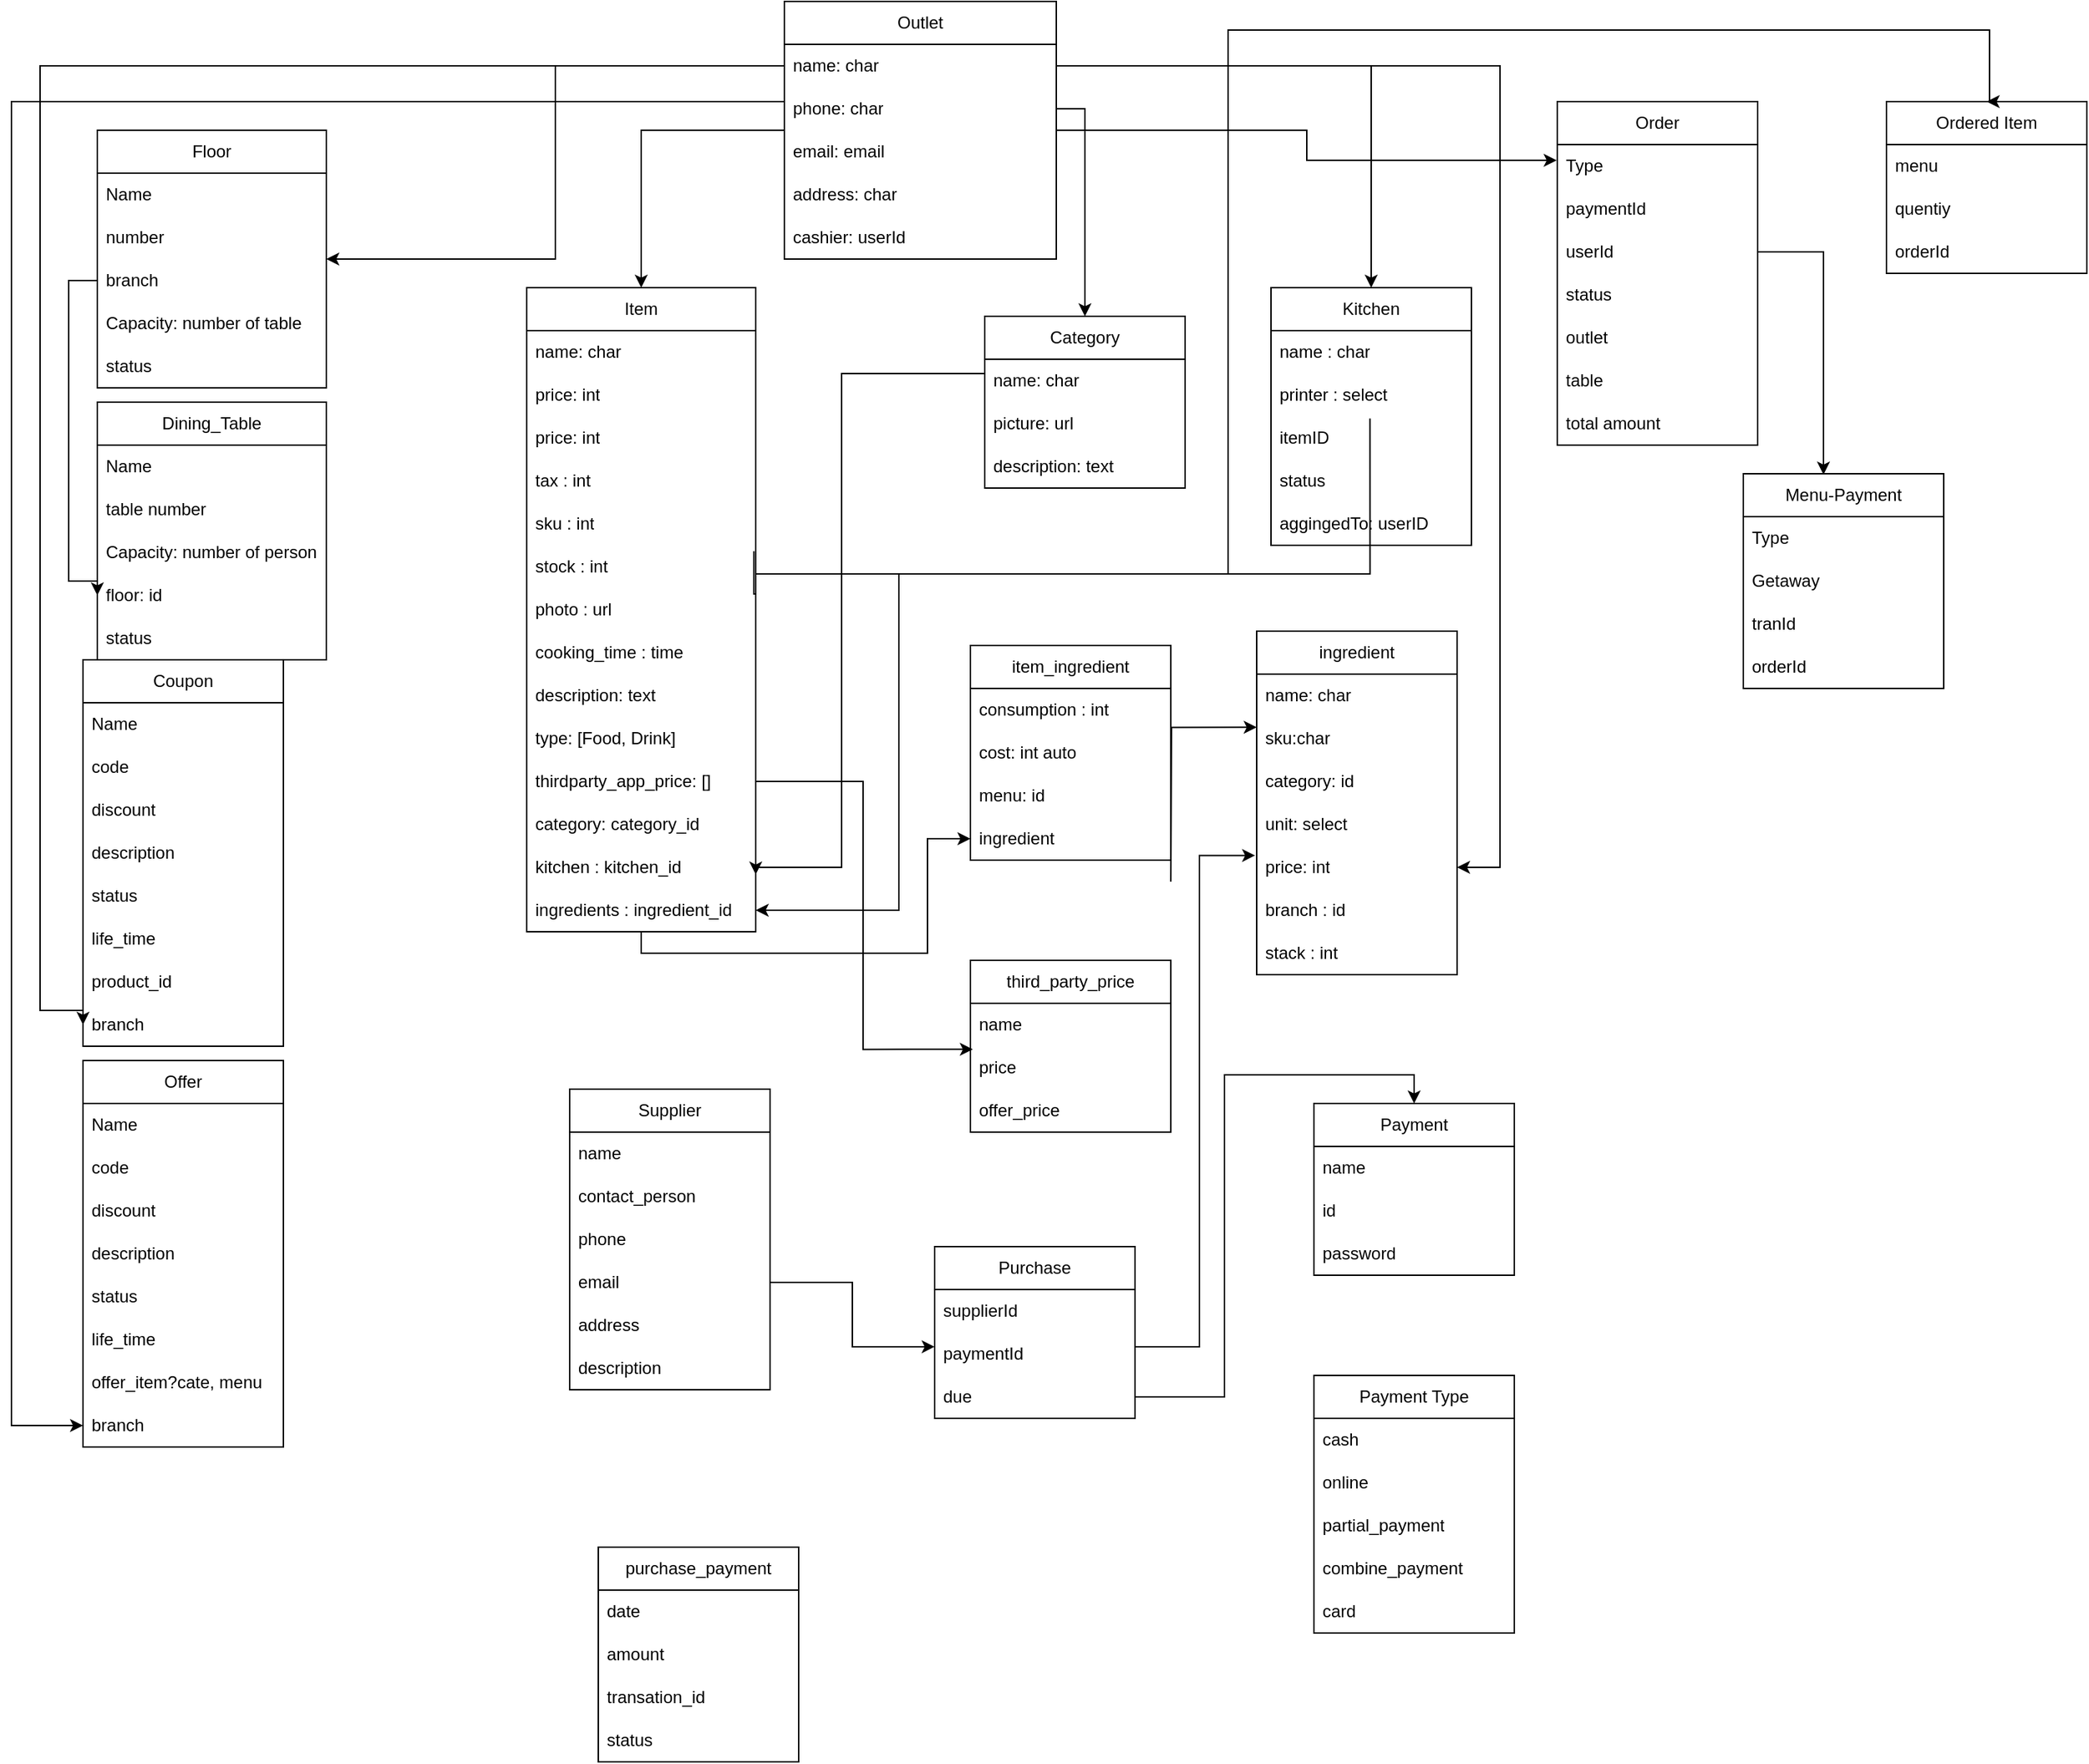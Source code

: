 <mxfile version="12.2.4" pages="1"><diagram id="VseX-u0YdICdjKdURiqb" name="Page-1"><mxGraphModel dx="3876" dy="1917" grid="1" gridSize="10" guides="1" tooltips="1" connect="1" arrows="1" fold="1" page="1" pageScale="1" pageWidth="850" pageHeight="1100" math="0" shadow="0"><root><mxCell id="0"/><mxCell id="1" parent="0"/><mxCell id="57aVA5N-vTUJnVO-xBz3-31" style="edgeStyle=orthogonalEdgeStyle;rounded=0;orthogonalLoop=1;jettySize=auto;html=1;entryX=0.5;entryY=0;entryDx=0;entryDy=0;" parent="1" source="57aVA5N-vTUJnVO-xBz3-1" target="57aVA5N-vTUJnVO-xBz3-5" edge="1"><mxGeometry relative="1" as="geometry"/></mxCell><mxCell id="LY6xaRjjaIGbpahCpAbX-45" style="edgeStyle=orthogonalEdgeStyle;rounded=0;orthogonalLoop=1;jettySize=auto;html=1;entryX=0;entryY=0.5;entryDx=0;entryDy=0;" parent="1" source="57aVA5N-vTUJnVO-xBz3-1" target="LY6xaRjjaIGbpahCpAbX-43" edge="1"><mxGeometry relative="1" as="geometry"><Array as="points"><mxPoint x="-630" y="110"/><mxPoint x="-630" y="1035"/></Array></mxGeometry></mxCell><mxCell id="LY6xaRjjaIGbpahCpAbX-70" style="edgeStyle=orthogonalEdgeStyle;rounded=0;orthogonalLoop=1;jettySize=auto;html=1;entryX=-0.003;entryY=0.171;entryDx=0;entryDy=0;entryPerimeter=0;" parent="1" source="57aVA5N-vTUJnVO-xBz3-1" target="LY6xaRjjaIGbpahCpAbX-52" edge="1"><mxGeometry relative="1" as="geometry"><mxPoint x="470" y="140" as="targetPoint"/></mxGeometry></mxCell><mxCell id="57aVA5N-vTUJnVO-xBz3-1" value="Outlet" style="swimlane;fontStyle=0;childLayout=stackLayout;horizontal=1;startSize=30;horizontalStack=0;resizeParent=1;resizeParentMax=0;resizeLast=0;collapsible=1;marginBottom=0;whiteSpace=wrap;html=1;" parent="1" vertex="1"><mxGeometry x="-90" y="40" width="190" height="180" as="geometry"/></mxCell><mxCell id="57aVA5N-vTUJnVO-xBz3-3" value="name: char" style="text;strokeColor=none;fillColor=none;align=left;verticalAlign=middle;spacingLeft=4;spacingRight=4;overflow=hidden;points=[[0,0.5],[1,0.5]];portConstraint=eastwest;rotatable=0;whiteSpace=wrap;html=1;" parent="57aVA5N-vTUJnVO-xBz3-1" vertex="1"><mxGeometry y="30" width="190" height="30" as="geometry"/></mxCell><mxCell id="57aVA5N-vTUJnVO-xBz3-4" value="phone: char" style="text;strokeColor=none;fillColor=none;align=left;verticalAlign=middle;spacingLeft=4;spacingRight=4;overflow=hidden;points=[[0,0.5],[1,0.5]];portConstraint=eastwest;rotatable=0;whiteSpace=wrap;html=1;" parent="57aVA5N-vTUJnVO-xBz3-1" vertex="1"><mxGeometry y="60" width="190" height="30" as="geometry"/></mxCell><mxCell id="57aVA5N-vTUJnVO-xBz3-77" value="email: email" style="text;strokeColor=none;fillColor=none;align=left;verticalAlign=middle;spacingLeft=4;spacingRight=4;overflow=hidden;points=[[0,0.5],[1,0.5]];portConstraint=eastwest;rotatable=0;whiteSpace=wrap;html=1;" parent="57aVA5N-vTUJnVO-xBz3-1" vertex="1"><mxGeometry y="90" width="190" height="30" as="geometry"/></mxCell><mxCell id="57aVA5N-vTUJnVO-xBz3-76" value="address: char&amp;nbsp;" style="text;strokeColor=none;fillColor=none;align=left;verticalAlign=middle;spacingLeft=4;spacingRight=4;overflow=hidden;points=[[0,0.5],[1,0.5]];portConstraint=eastwest;rotatable=0;whiteSpace=wrap;html=1;" parent="57aVA5N-vTUJnVO-xBz3-1" vertex="1"><mxGeometry y="120" width="190" height="30" as="geometry"/></mxCell><mxCell id="57aVA5N-vTUJnVO-xBz3-78" value="cashier: userId" style="text;strokeColor=none;fillColor=none;align=left;verticalAlign=middle;spacingLeft=4;spacingRight=4;overflow=hidden;points=[[0,0.5],[1,0.5]];portConstraint=eastwest;rotatable=0;whiteSpace=wrap;html=1;" parent="57aVA5N-vTUJnVO-xBz3-1" vertex="1"><mxGeometry y="150" width="190" height="30" as="geometry"/></mxCell><mxCell id="57aVA5N-vTUJnVO-xBz3-5" value="Item" style="swimlane;fontStyle=0;childLayout=stackLayout;horizontal=1;startSize=30;horizontalStack=0;resizeParent=1;resizeParentMax=0;resizeLast=0;collapsible=1;marginBottom=0;whiteSpace=wrap;html=1;" parent="1" vertex="1"><mxGeometry x="-270" y="240" width="160" height="450" as="geometry"/></mxCell><mxCell id="57aVA5N-vTUJnVO-xBz3-7" value="name: char" style="text;strokeColor=none;fillColor=none;align=left;verticalAlign=middle;spacingLeft=4;spacingRight=4;overflow=hidden;points=[[0,0.5],[1,0.5]];portConstraint=eastwest;rotatable=0;whiteSpace=wrap;html=1;" parent="57aVA5N-vTUJnVO-xBz3-5" vertex="1"><mxGeometry y="30" width="160" height="30" as="geometry"/></mxCell><mxCell id="57aVA5N-vTUJnVO-xBz3-8" value="price: int" style="text;strokeColor=none;fillColor=none;align=left;verticalAlign=middle;spacingLeft=4;spacingRight=4;overflow=hidden;points=[[0,0.5],[1,0.5]];portConstraint=eastwest;rotatable=0;whiteSpace=wrap;html=1;" parent="57aVA5N-vTUJnVO-xBz3-5" vertex="1"><mxGeometry y="60" width="160" height="30" as="geometry"/></mxCell><mxCell id="57aVA5N-vTUJnVO-xBz3-43" value="price: int" style="text;strokeColor=none;fillColor=none;align=left;verticalAlign=middle;spacingLeft=4;spacingRight=4;overflow=hidden;points=[[0,0.5],[1,0.5]];portConstraint=eastwest;rotatable=0;whiteSpace=wrap;html=1;" parent="57aVA5N-vTUJnVO-xBz3-5" vertex="1"><mxGeometry y="90" width="160" height="30" as="geometry"/></mxCell><mxCell id="57aVA5N-vTUJnVO-xBz3-46" value="tax : int" style="text;strokeColor=none;fillColor=none;align=left;verticalAlign=middle;spacingLeft=4;spacingRight=4;overflow=hidden;points=[[0,0.5],[1,0.5]];portConstraint=eastwest;rotatable=0;whiteSpace=wrap;html=1;" parent="57aVA5N-vTUJnVO-xBz3-5" vertex="1"><mxGeometry y="120" width="160" height="30" as="geometry"/></mxCell><mxCell id="57aVA5N-vTUJnVO-xBz3-48" value="sku : int" style="text;strokeColor=none;fillColor=none;align=left;verticalAlign=middle;spacingLeft=4;spacingRight=4;overflow=hidden;points=[[0,0.5],[1,0.5]];portConstraint=eastwest;rotatable=0;whiteSpace=wrap;html=1;" parent="57aVA5N-vTUJnVO-xBz3-5" vertex="1"><mxGeometry y="150" width="160" height="30" as="geometry"/></mxCell><mxCell id="57aVA5N-vTUJnVO-xBz3-58" value="stock : int" style="text;strokeColor=none;fillColor=none;align=left;verticalAlign=middle;spacingLeft=4;spacingRight=4;overflow=hidden;points=[[0,0.5],[1,0.5]];portConstraint=eastwest;rotatable=0;whiteSpace=wrap;html=1;" parent="57aVA5N-vTUJnVO-xBz3-5" vertex="1"><mxGeometry y="180" width="160" height="30" as="geometry"/></mxCell><mxCell id="57aVA5N-vTUJnVO-xBz3-59" value="photo : url" style="text;strokeColor=none;fillColor=none;align=left;verticalAlign=middle;spacingLeft=4;spacingRight=4;overflow=hidden;points=[[0,0.5],[1,0.5]];portConstraint=eastwest;rotatable=0;whiteSpace=wrap;html=1;" parent="57aVA5N-vTUJnVO-xBz3-5" vertex="1"><mxGeometry y="210" width="160" height="30" as="geometry"/></mxCell><mxCell id="57aVA5N-vTUJnVO-xBz3-60" value="cooking_time : time&amp;nbsp;" style="text;strokeColor=none;fillColor=none;align=left;verticalAlign=middle;spacingLeft=4;spacingRight=4;overflow=hidden;points=[[0,0.5],[1,0.5]];portConstraint=eastwest;rotatable=0;whiteSpace=wrap;html=1;" parent="57aVA5N-vTUJnVO-xBz3-5" vertex="1"><mxGeometry y="240" width="160" height="30" as="geometry"/></mxCell><mxCell id="57aVA5N-vTUJnVO-xBz3-62" value="description: text" style="text;strokeColor=none;fillColor=none;align=left;verticalAlign=middle;spacingLeft=4;spacingRight=4;overflow=hidden;points=[[0,0.5],[1,0.5]];portConstraint=eastwest;rotatable=0;whiteSpace=wrap;html=1;" parent="57aVA5N-vTUJnVO-xBz3-5" vertex="1"><mxGeometry y="270" width="160" height="30" as="geometry"/></mxCell><mxCell id="LY6xaRjjaIGbpahCpAbX-80" value="type: [Food, Drink]" style="text;strokeColor=none;fillColor=none;align=left;verticalAlign=middle;spacingLeft=4;spacingRight=4;overflow=hidden;points=[[0,0.5],[1,0.5]];portConstraint=eastwest;rotatable=0;whiteSpace=wrap;html=1;" parent="57aVA5N-vTUJnVO-xBz3-5" vertex="1"><mxGeometry y="300" width="160" height="30" as="geometry"/></mxCell><mxCell id="57aVA5N-vTUJnVO-xBz3-45" value="thirdparty_app_price: []" style="text;strokeColor=none;fillColor=none;align=left;verticalAlign=middle;spacingLeft=4;spacingRight=4;overflow=hidden;points=[[0,0.5],[1,0.5]];portConstraint=eastwest;rotatable=0;whiteSpace=wrap;html=1;" parent="57aVA5N-vTUJnVO-xBz3-5" vertex="1"><mxGeometry y="330" width="160" height="30" as="geometry"/></mxCell><mxCell id="57aVA5N-vTUJnVO-xBz3-61" value="category: category_id" style="text;strokeColor=none;fillColor=none;align=left;verticalAlign=middle;spacingLeft=4;spacingRight=4;overflow=hidden;points=[[0,0.5],[1,0.5]];portConstraint=eastwest;rotatable=0;whiteSpace=wrap;html=1;" parent="57aVA5N-vTUJnVO-xBz3-5" vertex="1"><mxGeometry y="360" width="160" height="30" as="geometry"/></mxCell><mxCell id="57aVA5N-vTUJnVO-xBz3-63" value="kitchen : kitchen_id" style="text;strokeColor=none;fillColor=none;align=left;verticalAlign=middle;spacingLeft=4;spacingRight=4;overflow=hidden;points=[[0,0.5],[1,0.5]];portConstraint=eastwest;rotatable=0;whiteSpace=wrap;html=1;" parent="57aVA5N-vTUJnVO-xBz3-5" vertex="1"><mxGeometry y="390" width="160" height="30" as="geometry"/></mxCell><mxCell id="57aVA5N-vTUJnVO-xBz3-64" value="ingredients&amp;nbsp;: ingredient_id" style="text;strokeColor=none;fillColor=none;align=left;verticalAlign=middle;spacingLeft=4;spacingRight=4;overflow=hidden;points=[[0,0.5],[1,0.5]];portConstraint=eastwest;rotatable=0;whiteSpace=wrap;html=1;" parent="57aVA5N-vTUJnVO-xBz3-5" vertex="1"><mxGeometry y="420" width="160" height="30" as="geometry"/></mxCell><mxCell id="57aVA5N-vTUJnVO-xBz3-30" style="edgeStyle=orthogonalEdgeStyle;rounded=0;orthogonalLoop=1;jettySize=auto;html=1;entryX=1;entryY=0.667;entryDx=0;entryDy=0;entryPerimeter=0;" parent="1" source="57aVA5N-vTUJnVO-xBz3-13" target="57aVA5N-vTUJnVO-xBz3-63" edge="1"><mxGeometry relative="1" as="geometry"><mxPoint x="-120" y="300" as="targetPoint"/><Array as="points"><mxPoint x="-50" y="300"/><mxPoint x="-50" y="645"/><mxPoint x="-110" y="645"/></Array></mxGeometry></mxCell><mxCell id="57aVA5N-vTUJnVO-xBz3-13" value="Category" style="swimlane;fontStyle=0;childLayout=stackLayout;horizontal=1;startSize=30;horizontalStack=0;resizeParent=1;resizeParentMax=0;resizeLast=0;collapsible=1;marginBottom=0;whiteSpace=wrap;html=1;" parent="1" vertex="1"><mxGeometry x="50" y="260" width="140" height="120" as="geometry"/></mxCell><mxCell id="57aVA5N-vTUJnVO-xBz3-15" value="name: char" style="text;strokeColor=none;fillColor=none;align=left;verticalAlign=middle;spacingLeft=4;spacingRight=4;overflow=hidden;points=[[0,0.5],[1,0.5]];portConstraint=eastwest;rotatable=0;whiteSpace=wrap;html=1;" parent="57aVA5N-vTUJnVO-xBz3-13" vertex="1"><mxGeometry y="30" width="140" height="30" as="geometry"/></mxCell><mxCell id="57aVA5N-vTUJnVO-xBz3-16" value="picture: url" style="text;strokeColor=none;fillColor=none;align=left;verticalAlign=middle;spacingLeft=4;spacingRight=4;overflow=hidden;points=[[0,0.5],[1,0.5]];portConstraint=eastwest;rotatable=0;whiteSpace=wrap;html=1;" parent="57aVA5N-vTUJnVO-xBz3-13" vertex="1"><mxGeometry y="60" width="140" height="30" as="geometry"/></mxCell><mxCell id="57aVA5N-vTUJnVO-xBz3-65" value="description: text" style="text;strokeColor=none;fillColor=none;align=left;verticalAlign=middle;spacingLeft=4;spacingRight=4;overflow=hidden;points=[[0,0.5],[1,0.5]];portConstraint=eastwest;rotatable=0;whiteSpace=wrap;html=1;" parent="57aVA5N-vTUJnVO-xBz3-13" vertex="1"><mxGeometry y="90" width="140" height="30" as="geometry"/></mxCell><mxCell id="57aVA5N-vTUJnVO-xBz3-25" value="Kitchen" style="swimlane;fontStyle=0;childLayout=stackLayout;horizontal=1;startSize=30;horizontalStack=0;resizeParent=1;resizeParentMax=0;resizeLast=0;collapsible=1;marginBottom=0;whiteSpace=wrap;html=1;" parent="1" vertex="1"><mxGeometry x="250" y="240" width="140" height="180" as="geometry"/></mxCell><mxCell id="57aVA5N-vTUJnVO-xBz3-27" value="name : char" style="text;strokeColor=none;fillColor=none;align=left;verticalAlign=middle;spacingLeft=4;spacingRight=4;overflow=hidden;points=[[0,0.5],[1,0.5]];portConstraint=eastwest;rotatable=0;whiteSpace=wrap;html=1;" parent="57aVA5N-vTUJnVO-xBz3-25" vertex="1"><mxGeometry y="30" width="140" height="30" as="geometry"/></mxCell><mxCell id="57aVA5N-vTUJnVO-xBz3-28" value="printer : select&amp;nbsp;" style="text;strokeColor=none;fillColor=none;align=left;verticalAlign=middle;spacingLeft=4;spacingRight=4;overflow=hidden;points=[[0,0.5],[1,0.5]];portConstraint=eastwest;rotatable=0;whiteSpace=wrap;html=1;" parent="57aVA5N-vTUJnVO-xBz3-25" vertex="1"><mxGeometry y="60" width="140" height="30" as="geometry"/></mxCell><mxCell id="LY6xaRjjaIGbpahCpAbX-94" value="itemID" style="text;strokeColor=none;fillColor=none;align=left;verticalAlign=middle;spacingLeft=4;spacingRight=4;overflow=hidden;points=[[0,0.5],[1,0.5]];portConstraint=eastwest;rotatable=0;whiteSpace=wrap;html=1;" parent="57aVA5N-vTUJnVO-xBz3-25" vertex="1"><mxGeometry y="90" width="140" height="30" as="geometry"/></mxCell><mxCell id="LY6xaRjjaIGbpahCpAbX-95" value="status&amp;nbsp;" style="text;strokeColor=none;fillColor=none;align=left;verticalAlign=middle;spacingLeft=4;spacingRight=4;overflow=hidden;points=[[0,0.5],[1,0.5]];portConstraint=eastwest;rotatable=0;whiteSpace=wrap;html=1;" parent="57aVA5N-vTUJnVO-xBz3-25" vertex="1"><mxGeometry y="120" width="140" height="30" as="geometry"/></mxCell><mxCell id="LY6xaRjjaIGbpahCpAbX-96" value="aggingedTo: userID" style="text;strokeColor=none;fillColor=none;align=left;verticalAlign=middle;spacingLeft=4;spacingRight=4;overflow=hidden;points=[[0,0.5],[1,0.5]];portConstraint=eastwest;rotatable=0;whiteSpace=wrap;html=1;" parent="57aVA5N-vTUJnVO-xBz3-25" vertex="1"><mxGeometry y="150" width="140" height="30" as="geometry"/></mxCell><mxCell id="57aVA5N-vTUJnVO-xBz3-32" style="edgeStyle=orthogonalEdgeStyle;rounded=0;orthogonalLoop=1;jettySize=auto;html=1;entryX=0.5;entryY=0;entryDx=0;entryDy=0;" parent="1" source="57aVA5N-vTUJnVO-xBz3-4" target="57aVA5N-vTUJnVO-xBz3-13" edge="1"><mxGeometry relative="1" as="geometry"/></mxCell><mxCell id="57aVA5N-vTUJnVO-xBz3-33" style="edgeStyle=orthogonalEdgeStyle;rounded=0;orthogonalLoop=1;jettySize=auto;html=1;entryX=0.5;entryY=0;entryDx=0;entryDy=0;" parent="1" source="57aVA5N-vTUJnVO-xBz3-3" target="57aVA5N-vTUJnVO-xBz3-25" edge="1"><mxGeometry relative="1" as="geometry"/></mxCell><mxCell id="57aVA5N-vTUJnVO-xBz3-67" style="edgeStyle=orthogonalEdgeStyle;rounded=0;orthogonalLoop=1;jettySize=auto;html=1;entryX=1;entryY=0.5;entryDx=0;entryDy=0;exitX=0.494;exitY=1.044;exitDx=0;exitDy=0;exitPerimeter=0;" parent="1" source="57aVA5N-vTUJnVO-xBz3-28" target="57aVA5N-vTUJnVO-xBz3-64" edge="1"><mxGeometry relative="1" as="geometry"><mxPoint x="320" y="370" as="sourcePoint"/><Array as="points"><mxPoint x="319" y="440"/><mxPoint x="-10" y="440"/><mxPoint x="-10" y="675"/></Array></mxGeometry></mxCell><mxCell id="57aVA5N-vTUJnVO-xBz3-68" value="item_ingredient" style="swimlane;fontStyle=0;childLayout=stackLayout;horizontal=1;startSize=30;horizontalStack=0;resizeParent=1;resizeParentMax=0;resizeLast=0;collapsible=1;marginBottom=0;whiteSpace=wrap;html=1;" parent="1" vertex="1"><mxGeometry x="40" y="490" width="140" height="150" as="geometry"/></mxCell><mxCell id="Fa9XCXrDGO7UmIGYW3oG-13" value="consumption : int" style="text;strokeColor=none;fillColor=none;align=left;verticalAlign=middle;spacingLeft=4;spacingRight=4;overflow=hidden;points=[[0,0.5],[1,0.5]];portConstraint=eastwest;rotatable=0;whiteSpace=wrap;html=1;" parent="57aVA5N-vTUJnVO-xBz3-68" vertex="1"><mxGeometry y="30" width="140" height="30" as="geometry"/></mxCell><mxCell id="Fa9XCXrDGO7UmIGYW3oG-14" value="cost: int auto" style="text;strokeColor=none;fillColor=none;align=left;verticalAlign=middle;spacingLeft=4;spacingRight=4;overflow=hidden;points=[[0,0.5],[1,0.5]];portConstraint=eastwest;rotatable=0;whiteSpace=wrap;html=1;" parent="57aVA5N-vTUJnVO-xBz3-68" vertex="1"><mxGeometry y="60" width="140" height="30" as="geometry"/></mxCell><mxCell id="Fa9XCXrDGO7UmIGYW3oG-15" value="menu: id" style="text;strokeColor=none;fillColor=none;align=left;verticalAlign=middle;spacingLeft=4;spacingRight=4;overflow=hidden;points=[[0,0.5],[1,0.5]];portConstraint=eastwest;rotatable=0;whiteSpace=wrap;html=1;" parent="57aVA5N-vTUJnVO-xBz3-68" vertex="1"><mxGeometry y="90" width="140" height="30" as="geometry"/></mxCell><mxCell id="Fa9XCXrDGO7UmIGYW3oG-17" value="ingredient&amp;nbsp;" style="text;strokeColor=none;fillColor=none;align=left;verticalAlign=middle;spacingLeft=4;spacingRight=4;overflow=hidden;points=[[0,0.5],[1,0.5]];portConstraint=eastwest;rotatable=0;whiteSpace=wrap;html=1;" parent="57aVA5N-vTUJnVO-xBz3-68" vertex="1"><mxGeometry y="120" width="140" height="30" as="geometry"/></mxCell><mxCell id="57aVA5N-vTUJnVO-xBz3-72" value="ingredient" style="swimlane;fontStyle=0;childLayout=stackLayout;horizontal=1;startSize=30;horizontalStack=0;resizeParent=1;resizeParentMax=0;resizeLast=0;collapsible=1;marginBottom=0;whiteSpace=wrap;html=1;" parent="1" vertex="1"><mxGeometry x="240" y="480" width="140" height="240" as="geometry"/></mxCell><mxCell id="57aVA5N-vTUJnVO-xBz3-74" value="name: char" style="text;strokeColor=none;fillColor=none;align=left;verticalAlign=middle;spacingLeft=4;spacingRight=4;overflow=hidden;points=[[0,0.5],[1,0.5]];portConstraint=eastwest;rotatable=0;whiteSpace=wrap;html=1;" parent="57aVA5N-vTUJnVO-xBz3-72" vertex="1"><mxGeometry y="30" width="140" height="30" as="geometry"/></mxCell><mxCell id="57aVA5N-vTUJnVO-xBz3-75" value="sku:char&amp;nbsp;" style="text;strokeColor=none;fillColor=none;align=left;verticalAlign=middle;spacingLeft=4;spacingRight=4;overflow=hidden;points=[[0,0.5],[1,0.5]];portConstraint=eastwest;rotatable=0;whiteSpace=wrap;html=1;" parent="57aVA5N-vTUJnVO-xBz3-72" vertex="1"><mxGeometry y="60" width="140" height="30" as="geometry"/></mxCell><mxCell id="57aVA5N-vTUJnVO-xBz3-79" value="category: id" style="text;strokeColor=none;fillColor=none;align=left;verticalAlign=middle;spacingLeft=4;spacingRight=4;overflow=hidden;points=[[0,0.5],[1,0.5]];portConstraint=eastwest;rotatable=0;whiteSpace=wrap;html=1;" parent="57aVA5N-vTUJnVO-xBz3-72" vertex="1"><mxGeometry y="90" width="140" height="30" as="geometry"/></mxCell><mxCell id="57aVA5N-vTUJnVO-xBz3-80" value="unit: select&amp;nbsp;" style="text;strokeColor=none;fillColor=none;align=left;verticalAlign=middle;spacingLeft=4;spacingRight=4;overflow=hidden;points=[[0,0.5],[1,0.5]];portConstraint=eastwest;rotatable=0;whiteSpace=wrap;html=1;" parent="57aVA5N-vTUJnVO-xBz3-72" vertex="1"><mxGeometry y="120" width="140" height="30" as="geometry"/></mxCell><mxCell id="57aVA5N-vTUJnVO-xBz3-81" value="price: int" style="text;strokeColor=none;fillColor=none;align=left;verticalAlign=middle;spacingLeft=4;spacingRight=4;overflow=hidden;points=[[0,0.5],[1,0.5]];portConstraint=eastwest;rotatable=0;whiteSpace=wrap;html=1;" parent="57aVA5N-vTUJnVO-xBz3-72" vertex="1"><mxGeometry y="150" width="140" height="30" as="geometry"/></mxCell><mxCell id="57aVA5N-vTUJnVO-xBz3-88" value="branch : id" style="text;strokeColor=none;fillColor=none;align=left;verticalAlign=middle;spacingLeft=4;spacingRight=4;overflow=hidden;points=[[0,0.5],[1,0.5]];portConstraint=eastwest;rotatable=0;whiteSpace=wrap;html=1;" parent="57aVA5N-vTUJnVO-xBz3-72" vertex="1"><mxGeometry y="180" width="140" height="30" as="geometry"/></mxCell><mxCell id="57aVA5N-vTUJnVO-xBz3-89" value="stack : int" style="text;strokeColor=none;fillColor=none;align=left;verticalAlign=middle;spacingLeft=4;spacingRight=4;overflow=hidden;points=[[0,0.5],[1,0.5]];portConstraint=eastwest;rotatable=0;whiteSpace=wrap;html=1;" parent="57aVA5N-vTUJnVO-xBz3-72" vertex="1"><mxGeometry y="210" width="140" height="30" as="geometry"/></mxCell><mxCell id="57aVA5N-vTUJnVO-xBz3-84" style="edgeStyle=orthogonalEdgeStyle;rounded=0;orthogonalLoop=1;jettySize=auto;html=1;entryX=0;entryY=0.5;entryDx=0;entryDy=0;" parent="1" source="57aVA5N-vTUJnVO-xBz3-64" edge="1"><mxGeometry relative="1" as="geometry"><Array as="points"><mxPoint x="10" y="705"/><mxPoint x="10" y="625"/></Array><mxPoint x="40" y="625" as="targetPoint"/></mxGeometry></mxCell><mxCell id="57aVA5N-vTUJnVO-xBz3-87" style="edgeStyle=orthogonalEdgeStyle;rounded=0;orthogonalLoop=1;jettySize=auto;html=1;entryX=1;entryY=0.5;entryDx=0;entryDy=0;" parent="1" target="57aVA5N-vTUJnVO-xBz3-81" edge="1"><mxGeometry relative="1" as="geometry"><Array as="points"><mxPoint x="410" y="85"/><mxPoint x="410" y="645"/></Array><mxPoint x="100" y="85" as="sourcePoint"/></mxGeometry></mxCell><mxCell id="57aVA5N-vTUJnVO-xBz3-94" value="Purchase" style="swimlane;fontStyle=0;childLayout=stackLayout;horizontal=1;startSize=30;horizontalStack=0;resizeParent=1;resizeParentMax=0;resizeLast=0;collapsible=1;marginBottom=0;whiteSpace=wrap;html=1;" parent="1" vertex="1"><mxGeometry x="15" y="910" width="140" height="120" as="geometry"/></mxCell><mxCell id="57aVA5N-vTUJnVO-xBz3-95" value="supplierId" style="text;strokeColor=none;fillColor=none;align=left;verticalAlign=middle;spacingLeft=4;spacingRight=4;overflow=hidden;points=[[0,0.5],[1,0.5]];portConstraint=eastwest;rotatable=0;whiteSpace=wrap;html=1;" parent="57aVA5N-vTUJnVO-xBz3-94" vertex="1"><mxGeometry y="30" width="140" height="30" as="geometry"/></mxCell><mxCell id="57aVA5N-vTUJnVO-xBz3-96" value="paymentId" style="text;strokeColor=none;fillColor=none;align=left;verticalAlign=middle;spacingLeft=4;spacingRight=4;overflow=hidden;points=[[0,0.5],[1,0.5]];portConstraint=eastwest;rotatable=0;whiteSpace=wrap;html=1;" parent="57aVA5N-vTUJnVO-xBz3-94" vertex="1"><mxGeometry y="60" width="140" height="30" as="geometry"/></mxCell><mxCell id="57aVA5N-vTUJnVO-xBz3-97" value="due" style="text;strokeColor=none;fillColor=none;align=left;verticalAlign=middle;spacingLeft=4;spacingRight=4;overflow=hidden;points=[[0,0.5],[1,0.5]];portConstraint=eastwest;rotatable=0;whiteSpace=wrap;html=1;" parent="57aVA5N-vTUJnVO-xBz3-94" vertex="1"><mxGeometry y="90" width="140" height="30" as="geometry"/></mxCell><mxCell id="57aVA5N-vTUJnVO-xBz3-104" value="Payment" style="swimlane;fontStyle=0;childLayout=stackLayout;horizontal=1;startSize=30;horizontalStack=0;resizeParent=1;resizeParentMax=0;resizeLast=0;collapsible=1;marginBottom=0;whiteSpace=wrap;html=1;" parent="1" vertex="1"><mxGeometry x="280" y="810" width="140" height="120" as="geometry"><mxRectangle x="690" y="810" width="90" height="30" as="alternateBounds"/></mxGeometry></mxCell><mxCell id="57aVA5N-vTUJnVO-xBz3-105" value="name" style="text;strokeColor=none;fillColor=none;align=left;verticalAlign=middle;spacingLeft=4;spacingRight=4;overflow=hidden;points=[[0,0.5],[1,0.5]];portConstraint=eastwest;rotatable=0;whiteSpace=wrap;html=1;" parent="57aVA5N-vTUJnVO-xBz3-104" vertex="1"><mxGeometry y="30" width="140" height="30" as="geometry"/></mxCell><mxCell id="Fa9XCXrDGO7UmIGYW3oG-50" value="id" style="text;strokeColor=none;fillColor=none;align=left;verticalAlign=middle;spacingLeft=4;spacingRight=4;overflow=hidden;points=[[0,0.5],[1,0.5]];portConstraint=eastwest;rotatable=0;whiteSpace=wrap;html=1;" parent="57aVA5N-vTUJnVO-xBz3-104" vertex="1"><mxGeometry y="60" width="140" height="30" as="geometry"/></mxCell><mxCell id="Fa9XCXrDGO7UmIGYW3oG-51" value="password" style="text;strokeColor=none;fillColor=none;align=left;verticalAlign=middle;spacingLeft=4;spacingRight=4;overflow=hidden;points=[[0,0.5],[1,0.5]];portConstraint=eastwest;rotatable=0;whiteSpace=wrap;html=1;" parent="57aVA5N-vTUJnVO-xBz3-104" vertex="1"><mxGeometry y="90" width="140" height="30" as="geometry"/></mxCell><mxCell id="57aVA5N-vTUJnVO-xBz3-108" style="edgeStyle=orthogonalEdgeStyle;rounded=0;orthogonalLoop=1;jettySize=auto;html=1;entryX=0.5;entryY=0;entryDx=0;entryDy=0;" parent="1" source="57aVA5N-vTUJnVO-xBz3-97" target="57aVA5N-vTUJnVO-xBz3-104" edge="1"><mxGeometry relative="1" as="geometry"/></mxCell><mxCell id="Fa9XCXrDGO7UmIGYW3oG-1" value="third_party_price" style="swimlane;fontStyle=0;childLayout=stackLayout;horizontal=1;startSize=30;horizontalStack=0;resizeParent=1;resizeParentMax=0;resizeLast=0;collapsible=1;marginBottom=0;whiteSpace=wrap;html=1;" parent="1" vertex="1"><mxGeometry x="40" y="710" width="140" height="120" as="geometry"/></mxCell><mxCell id="Fa9XCXrDGO7UmIGYW3oG-2" value="name" style="text;strokeColor=none;fillColor=none;align=left;verticalAlign=middle;spacingLeft=4;spacingRight=4;overflow=hidden;points=[[0,0.5],[1,0.5]];portConstraint=eastwest;rotatable=0;whiteSpace=wrap;html=1;" parent="Fa9XCXrDGO7UmIGYW3oG-1" vertex="1"><mxGeometry y="30" width="140" height="30" as="geometry"/></mxCell><mxCell id="Fa9XCXrDGO7UmIGYW3oG-4" value="price" style="text;strokeColor=none;fillColor=none;align=left;verticalAlign=middle;spacingLeft=4;spacingRight=4;overflow=hidden;points=[[0,0.5],[1,0.5]];portConstraint=eastwest;rotatable=0;whiteSpace=wrap;html=1;" parent="Fa9XCXrDGO7UmIGYW3oG-1" vertex="1"><mxGeometry y="60" width="140" height="30" as="geometry"/></mxCell><mxCell id="Fa9XCXrDGO7UmIGYW3oG-5" value="offer_price" style="text;strokeColor=none;fillColor=none;align=left;verticalAlign=middle;spacingLeft=4;spacingRight=4;overflow=hidden;points=[[0,0.5],[1,0.5]];portConstraint=eastwest;rotatable=0;whiteSpace=wrap;html=1;" parent="Fa9XCXrDGO7UmIGYW3oG-1" vertex="1"><mxGeometry y="90" width="140" height="30" as="geometry"/></mxCell><mxCell id="Fa9XCXrDGO7UmIGYW3oG-6" style="edgeStyle=orthogonalEdgeStyle;rounded=0;orthogonalLoop=1;jettySize=auto;html=1;entryX=0.012;entryY=0.072;entryDx=0;entryDy=0;entryPerimeter=0;" parent="1" source="57aVA5N-vTUJnVO-xBz3-45" target="Fa9XCXrDGO7UmIGYW3oG-4" edge="1"><mxGeometry relative="1" as="geometry"/></mxCell><mxCell id="Fa9XCXrDGO7UmIGYW3oG-7" style="edgeStyle=orthogonalEdgeStyle;rounded=0;orthogonalLoop=1;jettySize=auto;html=1;entryX=0;entryY=0.239;entryDx=0;entryDy=0;entryPerimeter=0;" parent="1" target="57aVA5N-vTUJnVO-xBz3-75" edge="1"><mxGeometry relative="1" as="geometry"><mxPoint x="180" y="655" as="sourcePoint"/></mxGeometry></mxCell><mxCell id="Fa9XCXrDGO7UmIGYW3oG-25" value="Supplier" style="swimlane;fontStyle=0;childLayout=stackLayout;horizontal=1;startSize=30;horizontalStack=0;resizeParent=1;resizeParentMax=0;resizeLast=0;collapsible=1;marginBottom=0;whiteSpace=wrap;html=1;" parent="1" vertex="1"><mxGeometry x="-240" y="800" width="140" height="210" as="geometry"/></mxCell><mxCell id="Fa9XCXrDGO7UmIGYW3oG-26" value="name" style="text;strokeColor=none;fillColor=none;align=left;verticalAlign=middle;spacingLeft=4;spacingRight=4;overflow=hidden;points=[[0,0.5],[1,0.5]];portConstraint=eastwest;rotatable=0;whiteSpace=wrap;html=1;" parent="Fa9XCXrDGO7UmIGYW3oG-25" vertex="1"><mxGeometry y="30" width="140" height="30" as="geometry"/></mxCell><mxCell id="Fa9XCXrDGO7UmIGYW3oG-27" value="contact_person" style="text;strokeColor=none;fillColor=none;align=left;verticalAlign=middle;spacingLeft=4;spacingRight=4;overflow=hidden;points=[[0,0.5],[1,0.5]];portConstraint=eastwest;rotatable=0;whiteSpace=wrap;html=1;" parent="Fa9XCXrDGO7UmIGYW3oG-25" vertex="1"><mxGeometry y="60" width="140" height="30" as="geometry"/></mxCell><mxCell id="Fa9XCXrDGO7UmIGYW3oG-28" value="phone" style="text;strokeColor=none;fillColor=none;align=left;verticalAlign=middle;spacingLeft=4;spacingRight=4;overflow=hidden;points=[[0,0.5],[1,0.5]];portConstraint=eastwest;rotatable=0;whiteSpace=wrap;html=1;" parent="Fa9XCXrDGO7UmIGYW3oG-25" vertex="1"><mxGeometry y="90" width="140" height="30" as="geometry"/></mxCell><mxCell id="Fa9XCXrDGO7UmIGYW3oG-29" value="email" style="text;strokeColor=none;fillColor=none;align=left;verticalAlign=middle;spacingLeft=4;spacingRight=4;overflow=hidden;points=[[0,0.5],[1,0.5]];portConstraint=eastwest;rotatable=0;whiteSpace=wrap;html=1;" parent="Fa9XCXrDGO7UmIGYW3oG-25" vertex="1"><mxGeometry y="120" width="140" height="30" as="geometry"/></mxCell><mxCell id="Fa9XCXrDGO7UmIGYW3oG-30" value="address" style="text;strokeColor=none;fillColor=none;align=left;verticalAlign=middle;spacingLeft=4;spacingRight=4;overflow=hidden;points=[[0,0.5],[1,0.5]];portConstraint=eastwest;rotatable=0;whiteSpace=wrap;html=1;" parent="Fa9XCXrDGO7UmIGYW3oG-25" vertex="1"><mxGeometry y="150" width="140" height="30" as="geometry"/></mxCell><mxCell id="Fa9XCXrDGO7UmIGYW3oG-31" value="description" style="text;strokeColor=none;fillColor=none;align=left;verticalAlign=middle;spacingLeft=4;spacingRight=4;overflow=hidden;points=[[0,0.5],[1,0.5]];portConstraint=eastwest;rotatable=0;whiteSpace=wrap;html=1;" parent="Fa9XCXrDGO7UmIGYW3oG-25" vertex="1"><mxGeometry y="180" width="140" height="30" as="geometry"/></mxCell><mxCell id="Fa9XCXrDGO7UmIGYW3oG-32" style="edgeStyle=orthogonalEdgeStyle;rounded=0;orthogonalLoop=1;jettySize=auto;html=1;entryX=0;entryY=0.333;entryDx=0;entryDy=0;entryPerimeter=0;" parent="1" source="Fa9XCXrDGO7UmIGYW3oG-29" target="57aVA5N-vTUJnVO-xBz3-96" edge="1"><mxGeometry relative="1" as="geometry"/></mxCell><mxCell id="Fa9XCXrDGO7UmIGYW3oG-34" style="edgeStyle=orthogonalEdgeStyle;rounded=0;orthogonalLoop=1;jettySize=auto;html=1;entryX=-0.008;entryY=0.224;entryDx=0;entryDy=0;entryPerimeter=0;" parent="1" source="57aVA5N-vTUJnVO-xBz3-94" target="57aVA5N-vTUJnVO-xBz3-81" edge="1"><mxGeometry relative="1" as="geometry"><mxPoint x="230" y="660" as="targetPoint"/><Array as="points"><mxPoint x="200" y="980"/><mxPoint x="200" y="637"/></Array></mxGeometry></mxCell><mxCell id="Fa9XCXrDGO7UmIGYW3oG-35" value="Payment Type" style="swimlane;fontStyle=0;childLayout=stackLayout;horizontal=1;startSize=30;horizontalStack=0;resizeParent=1;resizeParentMax=0;resizeLast=0;collapsible=1;marginBottom=0;whiteSpace=wrap;html=1;" parent="1" vertex="1"><mxGeometry x="280" y="1000" width="140" height="180" as="geometry"/></mxCell><mxCell id="Fa9XCXrDGO7UmIGYW3oG-37" value="cash" style="text;strokeColor=none;fillColor=none;align=left;verticalAlign=middle;spacingLeft=4;spacingRight=4;overflow=hidden;points=[[0,0.5],[1,0.5]];portConstraint=eastwest;rotatable=0;whiteSpace=wrap;html=1;" parent="Fa9XCXrDGO7UmIGYW3oG-35" vertex="1"><mxGeometry y="30" width="140" height="30" as="geometry"/></mxCell><mxCell id="Fa9XCXrDGO7UmIGYW3oG-39" value="online" style="text;strokeColor=none;fillColor=none;align=left;verticalAlign=middle;spacingLeft=4;spacingRight=4;overflow=hidden;points=[[0,0.5],[1,0.5]];portConstraint=eastwest;rotatable=0;whiteSpace=wrap;html=1;" parent="Fa9XCXrDGO7UmIGYW3oG-35" vertex="1"><mxGeometry y="60" width="140" height="30" as="geometry"/></mxCell><mxCell id="Fa9XCXrDGO7UmIGYW3oG-40" value="partial_payment" style="text;strokeColor=none;fillColor=none;align=left;verticalAlign=middle;spacingLeft=4;spacingRight=4;overflow=hidden;points=[[0,0.5],[1,0.5]];portConstraint=eastwest;rotatable=0;whiteSpace=wrap;html=1;" parent="Fa9XCXrDGO7UmIGYW3oG-35" vertex="1"><mxGeometry y="90" width="140" height="30" as="geometry"/></mxCell><mxCell id="Fa9XCXrDGO7UmIGYW3oG-41" value="combine_payment" style="text;strokeColor=none;fillColor=none;align=left;verticalAlign=middle;spacingLeft=4;spacingRight=4;overflow=hidden;points=[[0,0.5],[1,0.5]];portConstraint=eastwest;rotatable=0;whiteSpace=wrap;html=1;" parent="Fa9XCXrDGO7UmIGYW3oG-35" vertex="1"><mxGeometry y="120" width="140" height="30" as="geometry"/></mxCell><mxCell id="Fa9XCXrDGO7UmIGYW3oG-49" value="card&amp;nbsp;" style="text;strokeColor=none;fillColor=none;align=left;verticalAlign=middle;spacingLeft=4;spacingRight=4;overflow=hidden;points=[[0,0.5],[1,0.5]];portConstraint=eastwest;rotatable=0;whiteSpace=wrap;html=1;" parent="Fa9XCXrDGO7UmIGYW3oG-35" vertex="1"><mxGeometry y="150" width="140" height="30" as="geometry"/></mxCell><mxCell id="Fa9XCXrDGO7UmIGYW3oG-43" value="purchase_payment" style="swimlane;fontStyle=0;childLayout=stackLayout;horizontal=1;startSize=30;horizontalStack=0;resizeParent=1;resizeParentMax=0;resizeLast=0;collapsible=1;marginBottom=0;whiteSpace=wrap;html=1;" parent="1" vertex="1"><mxGeometry x="-220" y="1120" width="140" height="150" as="geometry"/></mxCell><mxCell id="Fa9XCXrDGO7UmIGYW3oG-45" value="date" style="text;strokeColor=none;fillColor=none;align=left;verticalAlign=middle;spacingLeft=4;spacingRight=4;overflow=hidden;points=[[0,0.5],[1,0.5]];portConstraint=eastwest;rotatable=0;whiteSpace=wrap;html=1;" parent="Fa9XCXrDGO7UmIGYW3oG-43" vertex="1"><mxGeometry y="30" width="140" height="30" as="geometry"/></mxCell><mxCell id="Fa9XCXrDGO7UmIGYW3oG-46" value="amount&amp;nbsp;" style="text;strokeColor=none;fillColor=none;align=left;verticalAlign=middle;spacingLeft=4;spacingRight=4;overflow=hidden;points=[[0,0.5],[1,0.5]];portConstraint=eastwest;rotatable=0;whiteSpace=wrap;html=1;" parent="Fa9XCXrDGO7UmIGYW3oG-43" vertex="1"><mxGeometry y="60" width="140" height="30" as="geometry"/></mxCell><mxCell id="Fa9XCXrDGO7UmIGYW3oG-47" value="transation_id" style="text;strokeColor=none;fillColor=none;align=left;verticalAlign=middle;spacingLeft=4;spacingRight=4;overflow=hidden;points=[[0,0.5],[1,0.5]];portConstraint=eastwest;rotatable=0;whiteSpace=wrap;html=1;" parent="Fa9XCXrDGO7UmIGYW3oG-43" vertex="1"><mxGeometry y="90" width="140" height="30" as="geometry"/></mxCell><mxCell id="Fa9XCXrDGO7UmIGYW3oG-48" value="status" style="text;strokeColor=none;fillColor=none;align=left;verticalAlign=middle;spacingLeft=4;spacingRight=4;overflow=hidden;points=[[0,0.5],[1,0.5]];portConstraint=eastwest;rotatable=0;whiteSpace=wrap;html=1;" parent="Fa9XCXrDGO7UmIGYW3oG-43" vertex="1"><mxGeometry y="120" width="140" height="30" as="geometry"/></mxCell><mxCell id="LY6xaRjjaIGbpahCpAbX-1" value="Floor" style="swimlane;fontStyle=0;childLayout=stackLayout;horizontal=1;startSize=30;horizontalStack=0;resizeParent=1;resizeParentMax=0;resizeLast=0;collapsible=1;marginBottom=0;whiteSpace=wrap;html=1;" parent="1" vertex="1"><mxGeometry x="-570" y="130" width="160" height="180" as="geometry"/></mxCell><mxCell id="LY6xaRjjaIGbpahCpAbX-2" value="Name" style="text;strokeColor=none;fillColor=none;align=left;verticalAlign=middle;spacingLeft=4;spacingRight=4;overflow=hidden;points=[[0,0.5],[1,0.5]];portConstraint=eastwest;rotatable=0;whiteSpace=wrap;html=1;" parent="LY6xaRjjaIGbpahCpAbX-1" vertex="1"><mxGeometry y="30" width="160" height="30" as="geometry"/></mxCell><mxCell id="LY6xaRjjaIGbpahCpAbX-3" value="number" style="text;strokeColor=none;fillColor=none;align=left;verticalAlign=middle;spacingLeft=4;spacingRight=4;overflow=hidden;points=[[0,0.5],[1,0.5]];portConstraint=eastwest;rotatable=0;whiteSpace=wrap;html=1;" parent="LY6xaRjjaIGbpahCpAbX-1" vertex="1"><mxGeometry y="60" width="160" height="30" as="geometry"/></mxCell><mxCell id="LY6xaRjjaIGbpahCpAbX-4" value="branch" style="text;strokeColor=none;fillColor=none;align=left;verticalAlign=middle;spacingLeft=4;spacingRight=4;overflow=hidden;points=[[0,0.5],[1,0.5]];portConstraint=eastwest;rotatable=0;whiteSpace=wrap;html=1;" parent="LY6xaRjjaIGbpahCpAbX-1" vertex="1"><mxGeometry y="90" width="160" height="30" as="geometry"/></mxCell><mxCell id="LY6xaRjjaIGbpahCpAbX-9" value="Capacity: number of table" style="text;strokeColor=none;fillColor=none;align=left;verticalAlign=middle;spacingLeft=4;spacingRight=4;overflow=hidden;points=[[0,0.5],[1,0.5]];portConstraint=eastwest;rotatable=0;whiteSpace=wrap;html=1;" parent="LY6xaRjjaIGbpahCpAbX-1" vertex="1"><mxGeometry y="120" width="160" height="30" as="geometry"/></mxCell><mxCell id="LY6xaRjjaIGbpahCpAbX-78" value="status&amp;nbsp;" style="text;strokeColor=none;fillColor=none;align=left;verticalAlign=middle;spacingLeft=4;spacingRight=4;overflow=hidden;points=[[0,0.5],[1,0.5]];portConstraint=eastwest;rotatable=0;whiteSpace=wrap;html=1;" parent="LY6xaRjjaIGbpahCpAbX-1" vertex="1"><mxGeometry y="150" width="160" height="30" as="geometry"/></mxCell><mxCell id="LY6xaRjjaIGbpahCpAbX-5" value="Dining_Table" style="swimlane;fontStyle=0;childLayout=stackLayout;horizontal=1;startSize=30;horizontalStack=0;resizeParent=1;resizeParentMax=0;resizeLast=0;collapsible=1;marginBottom=0;whiteSpace=wrap;html=1;" parent="1" vertex="1"><mxGeometry x="-570" y="320" width="160" height="180" as="geometry"/></mxCell><mxCell id="LY6xaRjjaIGbpahCpAbX-6" value="Name" style="text;strokeColor=none;fillColor=none;align=left;verticalAlign=middle;spacingLeft=4;spacingRight=4;overflow=hidden;points=[[0,0.5],[1,0.5]];portConstraint=eastwest;rotatable=0;whiteSpace=wrap;html=1;" parent="LY6xaRjjaIGbpahCpAbX-5" vertex="1"><mxGeometry y="30" width="160" height="30" as="geometry"/></mxCell><mxCell id="LY6xaRjjaIGbpahCpAbX-7" value="table number" style="text;strokeColor=none;fillColor=none;align=left;verticalAlign=middle;spacingLeft=4;spacingRight=4;overflow=hidden;points=[[0,0.5],[1,0.5]];portConstraint=eastwest;rotatable=0;whiteSpace=wrap;html=1;" parent="LY6xaRjjaIGbpahCpAbX-5" vertex="1"><mxGeometry y="60" width="160" height="30" as="geometry"/></mxCell><mxCell id="LY6xaRjjaIGbpahCpAbX-8" value="Capacity: number of person" style="text;strokeColor=none;fillColor=none;align=left;verticalAlign=middle;spacingLeft=4;spacingRight=4;overflow=hidden;points=[[0,0.5],[1,0.5]];portConstraint=eastwest;rotatable=0;whiteSpace=wrap;html=1;" parent="LY6xaRjjaIGbpahCpAbX-5" vertex="1"><mxGeometry y="90" width="160" height="30" as="geometry"/></mxCell><mxCell id="LY6xaRjjaIGbpahCpAbX-13" value="floor: id" style="text;strokeColor=none;fillColor=none;align=left;verticalAlign=middle;spacingLeft=4;spacingRight=4;overflow=hidden;points=[[0,0.5],[1,0.5]];portConstraint=eastwest;rotatable=0;whiteSpace=wrap;html=1;" parent="LY6xaRjjaIGbpahCpAbX-5" vertex="1"><mxGeometry y="120" width="160" height="30" as="geometry"/></mxCell><mxCell id="LY6xaRjjaIGbpahCpAbX-79" value="status" style="text;strokeColor=none;fillColor=none;align=left;verticalAlign=middle;spacingLeft=4;spacingRight=4;overflow=hidden;points=[[0,0.5],[1,0.5]];portConstraint=eastwest;rotatable=0;whiteSpace=wrap;html=1;" parent="LY6xaRjjaIGbpahCpAbX-5" vertex="1"><mxGeometry y="150" width="160" height="30" as="geometry"/></mxCell><mxCell id="LY6xaRjjaIGbpahCpAbX-14" style="edgeStyle=orthogonalEdgeStyle;rounded=0;orthogonalLoop=1;jettySize=auto;html=1;" parent="1" source="57aVA5N-vTUJnVO-xBz3-3" edge="1"><mxGeometry relative="1" as="geometry"><mxPoint x="-410" y="220" as="targetPoint"/><Array as="points"><mxPoint x="-250" y="85"/><mxPoint x="-250" y="220"/><mxPoint x="-409" y="220"/></Array></mxGeometry></mxCell><mxCell id="LY6xaRjjaIGbpahCpAbX-15" style="edgeStyle=orthogonalEdgeStyle;rounded=0;orthogonalLoop=1;jettySize=auto;html=1;entryX=0;entryY=0.5;entryDx=0;entryDy=0;" parent="1" source="LY6xaRjjaIGbpahCpAbX-4" target="LY6xaRjjaIGbpahCpAbX-13" edge="1"><mxGeometry relative="1" as="geometry"><Array as="points"><mxPoint x="-590" y="235"/><mxPoint x="-590" y="445"/></Array></mxGeometry></mxCell><mxCell id="LY6xaRjjaIGbpahCpAbX-17" value="Coupon" style="swimlane;fontStyle=0;childLayout=stackLayout;horizontal=1;startSize=30;horizontalStack=0;resizeParent=1;resizeParentMax=0;resizeLast=0;collapsible=1;marginBottom=0;whiteSpace=wrap;html=1;" parent="1" vertex="1"><mxGeometry x="-580" y="500" width="140" height="270" as="geometry"/></mxCell><mxCell id="LY6xaRjjaIGbpahCpAbX-18" value="Name" style="text;strokeColor=none;fillColor=none;align=left;verticalAlign=middle;spacingLeft=4;spacingRight=4;overflow=hidden;points=[[0,0.5],[1,0.5]];portConstraint=eastwest;rotatable=0;whiteSpace=wrap;html=1;" parent="LY6xaRjjaIGbpahCpAbX-17" vertex="1"><mxGeometry y="30" width="140" height="30" as="geometry"/></mxCell><mxCell id="LY6xaRjjaIGbpahCpAbX-19" value="code" style="text;strokeColor=none;fillColor=none;align=left;verticalAlign=middle;spacingLeft=4;spacingRight=4;overflow=hidden;points=[[0,0.5],[1,0.5]];portConstraint=eastwest;rotatable=0;whiteSpace=wrap;html=1;" parent="LY6xaRjjaIGbpahCpAbX-17" vertex="1"><mxGeometry y="60" width="140" height="30" as="geometry"/></mxCell><mxCell id="LY6xaRjjaIGbpahCpAbX-20" value="discount" style="text;strokeColor=none;fillColor=none;align=left;verticalAlign=middle;spacingLeft=4;spacingRight=4;overflow=hidden;points=[[0,0.5],[1,0.5]];portConstraint=eastwest;rotatable=0;whiteSpace=wrap;html=1;" parent="LY6xaRjjaIGbpahCpAbX-17" vertex="1"><mxGeometry y="90" width="140" height="30" as="geometry"/></mxCell><mxCell id="LY6xaRjjaIGbpahCpAbX-21" value="description" style="text;strokeColor=none;fillColor=none;align=left;verticalAlign=middle;spacingLeft=4;spacingRight=4;overflow=hidden;points=[[0,0.5],[1,0.5]];portConstraint=eastwest;rotatable=0;whiteSpace=wrap;html=1;" parent="LY6xaRjjaIGbpahCpAbX-17" vertex="1"><mxGeometry y="120" width="140" height="30" as="geometry"/></mxCell><mxCell id="LY6xaRjjaIGbpahCpAbX-22" value="status" style="text;strokeColor=none;fillColor=none;align=left;verticalAlign=middle;spacingLeft=4;spacingRight=4;overflow=hidden;points=[[0,0.5],[1,0.5]];portConstraint=eastwest;rotatable=0;whiteSpace=wrap;html=1;" parent="LY6xaRjjaIGbpahCpAbX-17" vertex="1"><mxGeometry y="150" width="140" height="30" as="geometry"/></mxCell><mxCell id="LY6xaRjjaIGbpahCpAbX-23" value="life_time" style="text;strokeColor=none;fillColor=none;align=left;verticalAlign=middle;spacingLeft=4;spacingRight=4;overflow=hidden;points=[[0,0.5],[1,0.5]];portConstraint=eastwest;rotatable=0;whiteSpace=wrap;html=1;" parent="LY6xaRjjaIGbpahCpAbX-17" vertex="1"><mxGeometry y="180" width="140" height="30" as="geometry"/></mxCell><mxCell id="LY6xaRjjaIGbpahCpAbX-24" value="product_id" style="text;strokeColor=none;fillColor=none;align=left;verticalAlign=middle;spacingLeft=4;spacingRight=4;overflow=hidden;points=[[0,0.5],[1,0.5]];portConstraint=eastwest;rotatable=0;whiteSpace=wrap;html=1;" parent="LY6xaRjjaIGbpahCpAbX-17" vertex="1"><mxGeometry y="210" width="140" height="30" as="geometry"/></mxCell><mxCell id="LY6xaRjjaIGbpahCpAbX-42" value="branch" style="text;strokeColor=none;fillColor=none;align=left;verticalAlign=middle;spacingLeft=4;spacingRight=4;overflow=hidden;points=[[0,0.5],[1,0.5]];portConstraint=eastwest;rotatable=0;whiteSpace=wrap;html=1;" parent="LY6xaRjjaIGbpahCpAbX-17" vertex="1"><mxGeometry y="240" width="140" height="30" as="geometry"/></mxCell><mxCell id="LY6xaRjjaIGbpahCpAbX-25" value="Offer" style="swimlane;fontStyle=0;childLayout=stackLayout;horizontal=1;startSize=30;horizontalStack=0;resizeParent=1;resizeParentMax=0;resizeLast=0;collapsible=1;marginBottom=0;whiteSpace=wrap;html=1;" parent="1" vertex="1"><mxGeometry x="-580" y="780" width="140" height="270" as="geometry"/></mxCell><mxCell id="LY6xaRjjaIGbpahCpAbX-26" value="Name" style="text;strokeColor=none;fillColor=none;align=left;verticalAlign=middle;spacingLeft=4;spacingRight=4;overflow=hidden;points=[[0,0.5],[1,0.5]];portConstraint=eastwest;rotatable=0;whiteSpace=wrap;html=1;" parent="LY6xaRjjaIGbpahCpAbX-25" vertex="1"><mxGeometry y="30" width="140" height="30" as="geometry"/></mxCell><mxCell id="LY6xaRjjaIGbpahCpAbX-27" value="code" style="text;strokeColor=none;fillColor=none;align=left;verticalAlign=middle;spacingLeft=4;spacingRight=4;overflow=hidden;points=[[0,0.5],[1,0.5]];portConstraint=eastwest;rotatable=0;whiteSpace=wrap;html=1;" parent="LY6xaRjjaIGbpahCpAbX-25" vertex="1"><mxGeometry y="60" width="140" height="30" as="geometry"/></mxCell><mxCell id="LY6xaRjjaIGbpahCpAbX-28" value="discount" style="text;strokeColor=none;fillColor=none;align=left;verticalAlign=middle;spacingLeft=4;spacingRight=4;overflow=hidden;points=[[0,0.5],[1,0.5]];portConstraint=eastwest;rotatable=0;whiteSpace=wrap;html=1;" parent="LY6xaRjjaIGbpahCpAbX-25" vertex="1"><mxGeometry y="90" width="140" height="30" as="geometry"/></mxCell><mxCell id="LY6xaRjjaIGbpahCpAbX-29" value="description" style="text;strokeColor=none;fillColor=none;align=left;verticalAlign=middle;spacingLeft=4;spacingRight=4;overflow=hidden;points=[[0,0.5],[1,0.5]];portConstraint=eastwest;rotatable=0;whiteSpace=wrap;html=1;" parent="LY6xaRjjaIGbpahCpAbX-25" vertex="1"><mxGeometry y="120" width="140" height="30" as="geometry"/></mxCell><mxCell id="LY6xaRjjaIGbpahCpAbX-30" value="status" style="text;strokeColor=none;fillColor=none;align=left;verticalAlign=middle;spacingLeft=4;spacingRight=4;overflow=hidden;points=[[0,0.5],[1,0.5]];portConstraint=eastwest;rotatable=0;whiteSpace=wrap;html=1;" parent="LY6xaRjjaIGbpahCpAbX-25" vertex="1"><mxGeometry y="150" width="140" height="30" as="geometry"/></mxCell><mxCell id="LY6xaRjjaIGbpahCpAbX-31" value="life_time" style="text;strokeColor=none;fillColor=none;align=left;verticalAlign=middle;spacingLeft=4;spacingRight=4;overflow=hidden;points=[[0,0.5],[1,0.5]];portConstraint=eastwest;rotatable=0;whiteSpace=wrap;html=1;" parent="LY6xaRjjaIGbpahCpAbX-25" vertex="1"><mxGeometry y="180" width="140" height="30" as="geometry"/></mxCell><mxCell id="LY6xaRjjaIGbpahCpAbX-41" value="offer_item?cate, menu" style="text;strokeColor=none;fillColor=none;align=left;verticalAlign=middle;spacingLeft=4;spacingRight=4;overflow=hidden;points=[[0,0.5],[1,0.5]];portConstraint=eastwest;rotatable=0;whiteSpace=wrap;html=1;" parent="LY6xaRjjaIGbpahCpAbX-25" vertex="1"><mxGeometry y="210" width="140" height="30" as="geometry"/></mxCell><mxCell id="LY6xaRjjaIGbpahCpAbX-43" value="branch" style="text;strokeColor=none;fillColor=none;align=left;verticalAlign=middle;spacingLeft=4;spacingRight=4;overflow=hidden;points=[[0,0.5],[1,0.5]];portConstraint=eastwest;rotatable=0;whiteSpace=wrap;html=1;" parent="LY6xaRjjaIGbpahCpAbX-25" vertex="1"><mxGeometry y="240" width="140" height="30" as="geometry"/></mxCell><mxCell id="LY6xaRjjaIGbpahCpAbX-44" style="edgeStyle=orthogonalEdgeStyle;rounded=0;orthogonalLoop=1;jettySize=auto;html=1;entryX=0;entryY=0.5;entryDx=0;entryDy=0;" parent="1" source="57aVA5N-vTUJnVO-xBz3-3" target="LY6xaRjjaIGbpahCpAbX-42" edge="1"><mxGeometry relative="1" as="geometry"><Array as="points"><mxPoint x="-610" y="85"/><mxPoint x="-610" y="745"/></Array></mxGeometry></mxCell><mxCell id="LY6xaRjjaIGbpahCpAbX-46" value="Menu-Payment" style="swimlane;fontStyle=0;childLayout=stackLayout;horizontal=1;startSize=30;horizontalStack=0;resizeParent=1;resizeParentMax=0;resizeLast=0;collapsible=1;marginBottom=0;whiteSpace=wrap;html=1;" parent="1" vertex="1"><mxGeometry x="580" y="370" width="140" height="150" as="geometry"/></mxCell><mxCell id="LY6xaRjjaIGbpahCpAbX-47" value="Type" style="text;strokeColor=none;fillColor=none;align=left;verticalAlign=middle;spacingLeft=4;spacingRight=4;overflow=hidden;points=[[0,0.5],[1,0.5]];portConstraint=eastwest;rotatable=0;whiteSpace=wrap;html=1;" parent="LY6xaRjjaIGbpahCpAbX-46" vertex="1"><mxGeometry y="30" width="140" height="30" as="geometry"/></mxCell><mxCell id="LY6xaRjjaIGbpahCpAbX-48" value="Getaway&amp;nbsp;" style="text;strokeColor=none;fillColor=none;align=left;verticalAlign=middle;spacingLeft=4;spacingRight=4;overflow=hidden;points=[[0,0.5],[1,0.5]];portConstraint=eastwest;rotatable=0;whiteSpace=wrap;html=1;" parent="LY6xaRjjaIGbpahCpAbX-46" vertex="1"><mxGeometry y="60" width="140" height="30" as="geometry"/></mxCell><mxCell id="LY6xaRjjaIGbpahCpAbX-49" value="tranId" style="text;strokeColor=none;fillColor=none;align=left;verticalAlign=middle;spacingLeft=4;spacingRight=4;overflow=hidden;points=[[0,0.5],[1,0.5]];portConstraint=eastwest;rotatable=0;whiteSpace=wrap;html=1;" parent="LY6xaRjjaIGbpahCpAbX-46" vertex="1"><mxGeometry y="90" width="140" height="30" as="geometry"/></mxCell><mxCell id="LY6xaRjjaIGbpahCpAbX-51" value="orderId" style="text;strokeColor=none;fillColor=none;align=left;verticalAlign=middle;spacingLeft=4;spacingRight=4;overflow=hidden;points=[[0,0.5],[1,0.5]];portConstraint=eastwest;rotatable=0;whiteSpace=wrap;html=1;" parent="LY6xaRjjaIGbpahCpAbX-46" vertex="1"><mxGeometry y="120" width="140" height="30" as="geometry"/></mxCell><mxCell id="LY6xaRjjaIGbpahCpAbX-52" value="Order" style="swimlane;fontStyle=0;childLayout=stackLayout;horizontal=1;startSize=30;horizontalStack=0;resizeParent=1;resizeParentMax=0;resizeLast=0;collapsible=1;marginBottom=0;whiteSpace=wrap;html=1;" parent="1" vertex="1"><mxGeometry x="450" y="110" width="140" height="240" as="geometry"/></mxCell><mxCell id="LY6xaRjjaIGbpahCpAbX-53" value="Type" style="text;strokeColor=none;fillColor=none;align=left;verticalAlign=middle;spacingLeft=4;spacingRight=4;overflow=hidden;points=[[0,0.5],[1,0.5]];portConstraint=eastwest;rotatable=0;whiteSpace=wrap;html=1;" parent="LY6xaRjjaIGbpahCpAbX-52" vertex="1"><mxGeometry y="30" width="140" height="30" as="geometry"/></mxCell><mxCell id="LY6xaRjjaIGbpahCpAbX-55" value="paymentId" style="text;strokeColor=none;fillColor=none;align=left;verticalAlign=middle;spacingLeft=4;spacingRight=4;overflow=hidden;points=[[0,0.5],[1,0.5]];portConstraint=eastwest;rotatable=0;whiteSpace=wrap;html=1;" parent="LY6xaRjjaIGbpahCpAbX-52" vertex="1"><mxGeometry y="60" width="140" height="30" as="geometry"/></mxCell><mxCell id="LY6xaRjjaIGbpahCpAbX-56" value="userId" style="text;strokeColor=none;fillColor=none;align=left;verticalAlign=middle;spacingLeft=4;spacingRight=4;overflow=hidden;points=[[0,0.5],[1,0.5]];portConstraint=eastwest;rotatable=0;whiteSpace=wrap;html=1;" parent="LY6xaRjjaIGbpahCpAbX-52" vertex="1"><mxGeometry y="90" width="140" height="30" as="geometry"/></mxCell><mxCell id="LY6xaRjjaIGbpahCpAbX-75" value="status&amp;nbsp;" style="text;strokeColor=none;fillColor=none;align=left;verticalAlign=middle;spacingLeft=4;spacingRight=4;overflow=hidden;points=[[0,0.5],[1,0.5]];portConstraint=eastwest;rotatable=0;whiteSpace=wrap;html=1;" parent="LY6xaRjjaIGbpahCpAbX-52" vertex="1"><mxGeometry y="120" width="140" height="30" as="geometry"/></mxCell><mxCell id="LY6xaRjjaIGbpahCpAbX-76" value="outlet&amp;nbsp;" style="text;strokeColor=none;fillColor=none;align=left;verticalAlign=middle;spacingLeft=4;spacingRight=4;overflow=hidden;points=[[0,0.5],[1,0.5]];portConstraint=eastwest;rotatable=0;whiteSpace=wrap;html=1;" parent="LY6xaRjjaIGbpahCpAbX-52" vertex="1"><mxGeometry y="150" width="140" height="30" as="geometry"/></mxCell><mxCell id="LY6xaRjjaIGbpahCpAbX-81" value="table" style="text;strokeColor=none;fillColor=none;align=left;verticalAlign=middle;spacingLeft=4;spacingRight=4;overflow=hidden;points=[[0,0.5],[1,0.5]];portConstraint=eastwest;rotatable=0;whiteSpace=wrap;html=1;" parent="LY6xaRjjaIGbpahCpAbX-52" vertex="1"><mxGeometry y="180" width="140" height="30" as="geometry"/></mxCell><mxCell id="LY6xaRjjaIGbpahCpAbX-89" value="total amount&amp;nbsp;" style="text;strokeColor=none;fillColor=none;align=left;verticalAlign=middle;spacingLeft=4;spacingRight=4;overflow=hidden;points=[[0,0.5],[1,0.5]];portConstraint=eastwest;rotatable=0;whiteSpace=wrap;html=1;" parent="LY6xaRjjaIGbpahCpAbX-52" vertex="1"><mxGeometry y="210" width="140" height="30" as="geometry"/></mxCell><mxCell id="LY6xaRjjaIGbpahCpAbX-58" value="Ordered Item" style="swimlane;fontStyle=0;childLayout=stackLayout;horizontal=1;startSize=30;horizontalStack=0;resizeParent=1;resizeParentMax=0;resizeLast=0;collapsible=1;marginBottom=0;whiteSpace=wrap;html=1;" parent="1" vertex="1"><mxGeometry x="680" y="110" width="140" height="120" as="geometry"/></mxCell><mxCell id="LY6xaRjjaIGbpahCpAbX-59" value="menu" style="text;strokeColor=none;fillColor=none;align=left;verticalAlign=middle;spacingLeft=4;spacingRight=4;overflow=hidden;points=[[0,0.5],[1,0.5]];portConstraint=eastwest;rotatable=0;whiteSpace=wrap;html=1;" parent="LY6xaRjjaIGbpahCpAbX-58" vertex="1"><mxGeometry y="30" width="140" height="30" as="geometry"/></mxCell><mxCell id="LY6xaRjjaIGbpahCpAbX-60" value="quentiy" style="text;strokeColor=none;fillColor=none;align=left;verticalAlign=middle;spacingLeft=4;spacingRight=4;overflow=hidden;points=[[0,0.5],[1,0.5]];portConstraint=eastwest;rotatable=0;whiteSpace=wrap;html=1;" parent="LY6xaRjjaIGbpahCpAbX-58" vertex="1"><mxGeometry y="60" width="140" height="30" as="geometry"/></mxCell><mxCell id="LY6xaRjjaIGbpahCpAbX-63" value="orderId" style="text;strokeColor=none;fillColor=none;align=left;verticalAlign=middle;spacingLeft=4;spacingRight=4;overflow=hidden;points=[[0,0.5],[1,0.5]];portConstraint=eastwest;rotatable=0;whiteSpace=wrap;html=1;" parent="LY6xaRjjaIGbpahCpAbX-58" vertex="1"><mxGeometry y="90" width="140" height="30" as="geometry"/></mxCell><mxCell id="LY6xaRjjaIGbpahCpAbX-73" style="edgeStyle=orthogonalEdgeStyle;rounded=0;orthogonalLoop=1;jettySize=auto;html=1;exitX=0.992;exitY=0.139;exitDx=0;exitDy=0;exitPerimeter=0;" parent="1" source="57aVA5N-vTUJnVO-xBz3-58" edge="1"><mxGeometry relative="1" as="geometry"><mxPoint x="750" y="110" as="targetPoint"/><Array as="points"><mxPoint x="-110" y="454"/><mxPoint x="-110" y="440"/><mxPoint x="220" y="440"/><mxPoint x="220" y="60"/><mxPoint x="752" y="60"/></Array></mxGeometry></mxCell><mxCell id="LY6xaRjjaIGbpahCpAbX-74" style="edgeStyle=orthogonalEdgeStyle;rounded=0;orthogonalLoop=1;jettySize=auto;html=1;entryX=0.4;entryY=0.004;entryDx=0;entryDy=0;entryPerimeter=0;" parent="1" source="LY6xaRjjaIGbpahCpAbX-56" target="LY6xaRjjaIGbpahCpAbX-46" edge="1"><mxGeometry relative="1" as="geometry"/></mxCell></root></mxGraphModel></diagram></mxfile>
